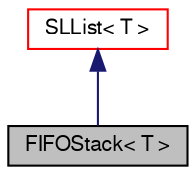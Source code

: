 digraph "FIFOStack&lt; T &gt;"
{
  bgcolor="transparent";
  edge [fontname="FreeSans",fontsize="10",labelfontname="FreeSans",labelfontsize="10"];
  node [fontname="FreeSans",fontsize="10",shape=record];
  Node7 [label="FIFOStack\< T \>",height=0.2,width=0.4,color="black", fillcolor="grey75", style="filled", fontcolor="black"];
  Node8 -> Node7 [dir="back",color="midnightblue",fontsize="10",style="solid",fontname="FreeSans"];
  Node8 [label="SLList\< T \>",height=0.2,width=0.4,color="red",URL="$a25866.html",tooltip="Non-intrusive singly-linked list. "];
}
